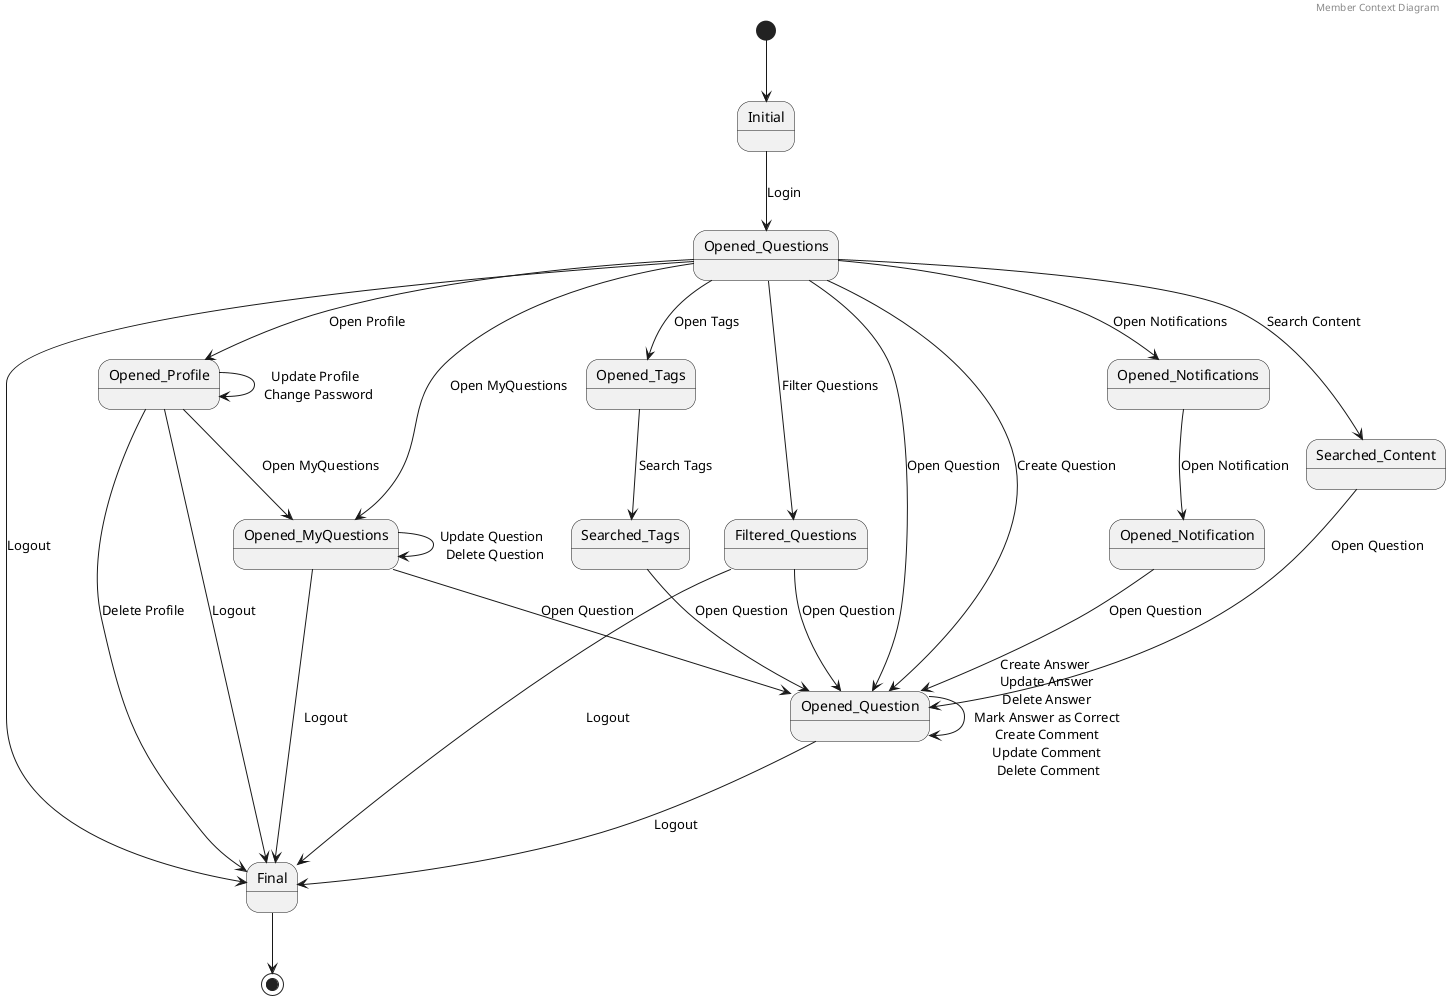 @startuml

header Member Context Diagram

[*] --> Initial

Initial --> Opened_Questions : Login
Opened_Questions --> Opened_Question : Open Question
Opened_Questions --> Opened_MyQuestions : Open MyQuestions
Opened_MyQuestions --> Opened_Question : Open Question
Opened_Questions --> Opened_Notifications : Open Notifications

Opened_Questions --> Opened_Question : Create Question
Opened_Questions --> Opened_Profile : Open Profile
Opened_Questions --> Filtered_Questions : Filter Questions
Filtered_Questions --> Opened_Question : Open Question
Opened_Questions --> Final : Logout
Filtered_Questions --> Final : Logout

Opened_Notifications --> Opened_Notification : Open Notification
Opened_Notification --> Opened_Question : Open Question


Opened_Questions --> Searched_Content : Search Content
Searched_Content --> Opened_Question : Open Question

Opened_Questions --> Opened_Tags : Open Tags
Opened_Tags --> Searched_Tags : Search Tags
Searched_Tags --> Opened_Question : Open Question

Opened_Question --> Opened_Question : Create Answer \n Update Answer \n Delete Answer \n Mark Answer as Correct \n Create Comment \n Update Comment \n Delete Comment
Opened_Question --> Final : Logout

Opened_MyQuestions --> Opened_MyQuestions : Update Question \n Delete Question
Opened_MyQuestions --> Final : Logout

Opened_Profile --> Opened_MyQuestions : Open MyQuestions
Opened_Profile --> Opened_Profile : Update Profile \n Change Password
Opened_Profile --> Final : Delete Profile
Opened_Profile --> Final : Logout

Final --> [*]

@enduml